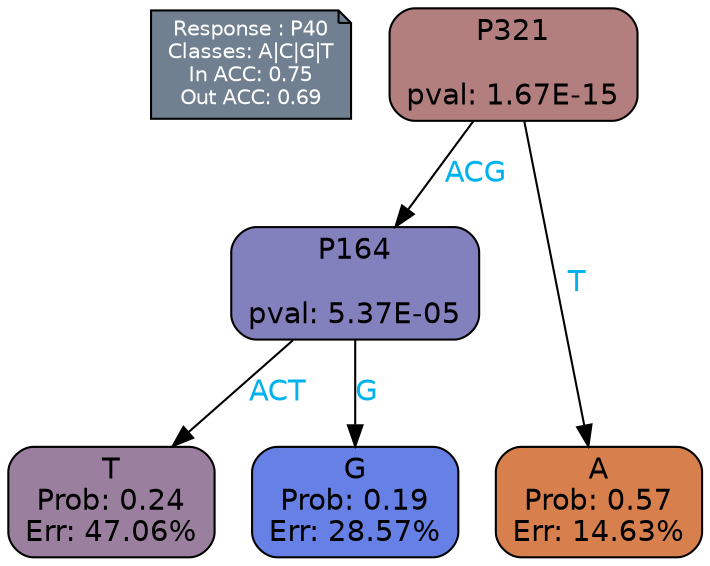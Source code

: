 digraph Tree {
node [shape=box, style="filled, rounded", color="black", fontname=helvetica] ;
graph [ranksep=equally, splines=polylines, bgcolor=transparent, dpi=600] ;
edge [fontname=helvetica] ;
LEGEND [label="Response : P40
Classes: A|C|G|T
In ACC: 0.75
Out ACC: 0.69
",shape=note,align=left,style=filled,fillcolor="slategray",fontcolor="white",fontsize=10];1 [label="P321

pval: 1.67E-15", fillcolor="#b37f7e"] ;
2 [label="P164

pval: 5.37E-05", fillcolor="#8380be"] ;
3 [label="T
Prob: 0.24
Err: 47.06%", fillcolor="#9b7f9e"] ;
4 [label="G
Prob: 0.19
Err: 28.57%", fillcolor="#6680e5"] ;
5 [label="A
Prob: 0.57
Err: 14.63%", fillcolor="#d77f4d"] ;
1 -> 2 [label="ACG",fontcolor=deepskyblue2] ;
1 -> 5 [label="T",fontcolor=deepskyblue2] ;
2 -> 3 [label="ACT",fontcolor=deepskyblue2] ;
2 -> 4 [label="G",fontcolor=deepskyblue2] ;
{rank = same; 3;4;5;}{rank = same; LEGEND;1;}}
